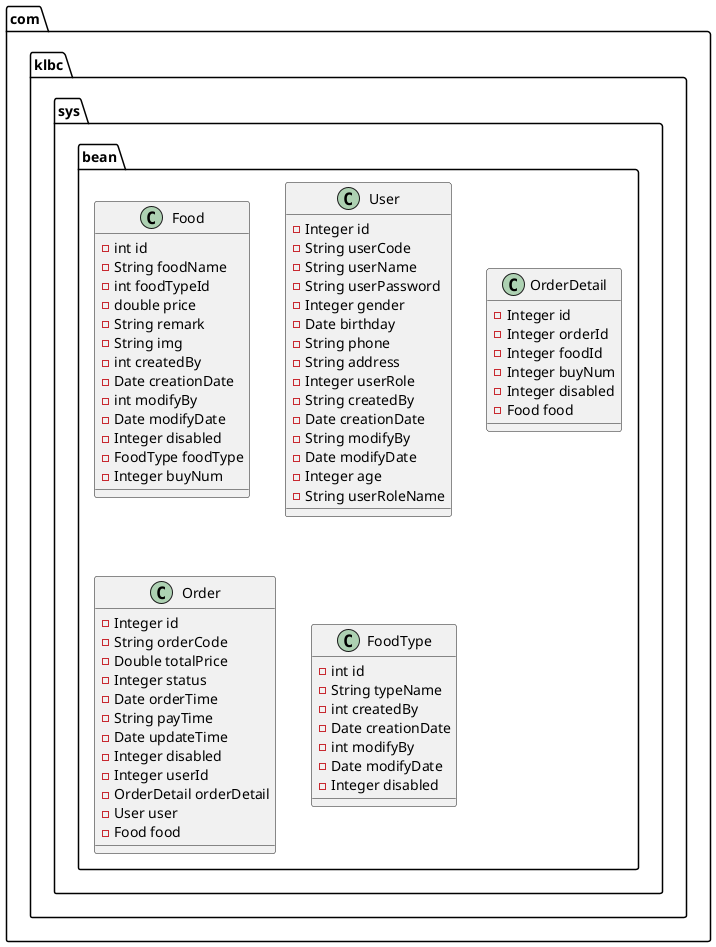 @startuml
class com.klbc.sys.bean.Food {
- int id
- String foodName
- int foodTypeId
- double price
- String remark
- String img
- int createdBy
- Date creationDate
- int modifyBy
- Date modifyDate
- Integer disabled
- FoodType foodType
- Integer buyNum
}
class com.klbc.sys.bean.User {
- Integer id
- String userCode
- String userName
- String userPassword
- Integer gender
- Date birthday
- String phone
- String address
- Integer userRole
- String createdBy
- Date creationDate
- String modifyBy
- Date modifyDate
- Integer age
- String userRoleName
}
class com.klbc.sys.bean.OrderDetail {
- Integer id
- Integer orderId
- Integer foodId
- Integer buyNum
- Integer disabled
- Food food
}
class com.klbc.sys.bean.Order {
- Integer id
- String orderCode
- Double totalPrice
- Integer status
- Date orderTime
- String payTime
- Date updateTime
- Integer disabled
- Integer userId
- OrderDetail orderDetail
- User user
- Food food
}
class com.klbc.sys.bean.FoodType {
- int id
- String typeName
- int createdBy
- Date creationDate
- int modifyBy
- Date modifyDate
- Integer disabled
}
@enduml